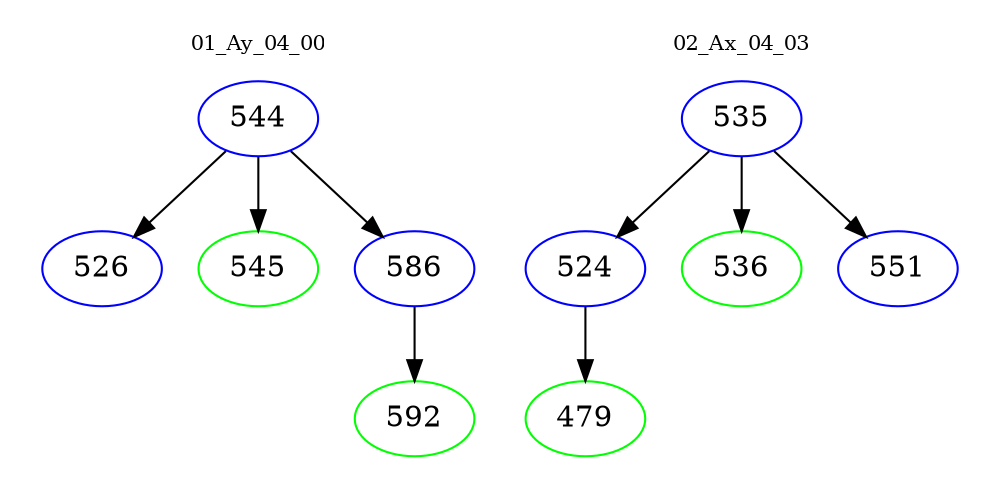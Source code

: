 digraph{
subgraph cluster_0 {
color = white
label = "01_Ay_04_00";
fontsize=10;
T0_544 [label="544", color="blue"]
T0_544 -> T0_526 [color="black"]
T0_526 [label="526", color="blue"]
T0_544 -> T0_545 [color="black"]
T0_545 [label="545", color="green"]
T0_544 -> T0_586 [color="black"]
T0_586 [label="586", color="blue"]
T0_586 -> T0_592 [color="black"]
T0_592 [label="592", color="green"]
}
subgraph cluster_1 {
color = white
label = "02_Ax_04_03";
fontsize=10;
T1_535 [label="535", color="blue"]
T1_535 -> T1_524 [color="black"]
T1_524 [label="524", color="blue"]
T1_524 -> T1_479 [color="black"]
T1_479 [label="479", color="green"]
T1_535 -> T1_536 [color="black"]
T1_536 [label="536", color="green"]
T1_535 -> T1_551 [color="black"]
T1_551 [label="551", color="blue"]
}
}
